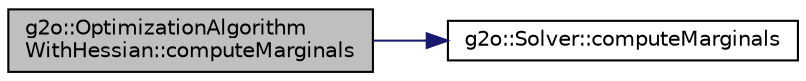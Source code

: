 digraph "g2o::OptimizationAlgorithmWithHessian::computeMarginals"
{
  edge [fontname="Helvetica",fontsize="10",labelfontname="Helvetica",labelfontsize="10"];
  node [fontname="Helvetica",fontsize="10",shape=record];
  rankdir="LR";
  Node0 [label="g2o::OptimizationAlgorithm\lWithHessian::computeMarginals",height=0.2,width=0.4,color="black", fillcolor="grey75", style="filled", fontcolor="black"];
  Node0 -> Node1 [color="midnightblue",fontsize="10",style="solid",fontname="Helvetica"];
  Node1 [label="g2o::Solver::computeMarginals",height=0.2,width=0.4,color="black", fillcolor="white", style="filled",URL="$classg2o_1_1_solver.html#afc33768e6c024e11d9e3c9d938b59b7f"];
}
